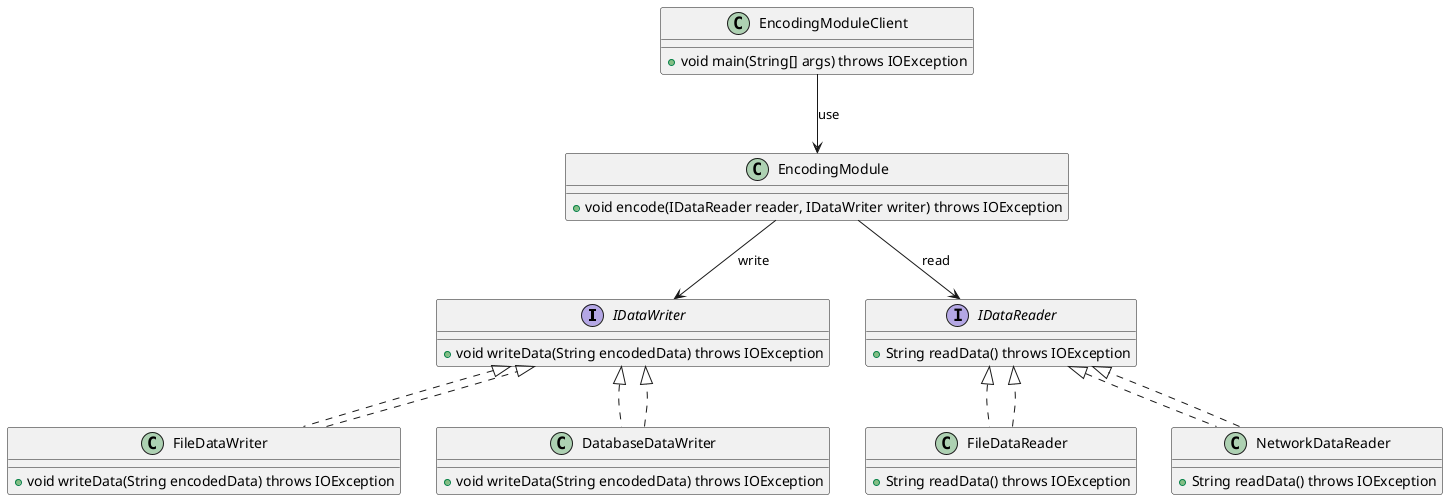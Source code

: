 @startuml

    
    interface IDataWriter {
        + void writeData(String encodedData) throws IOException
    }
    
    interface IDataReader {
        + String readData() throws IOException
    }

    class FileDataReader implements IDataReader {
        + String readData() throws IOException
    }
    
    class FileDataWriter implements IDataWriter {
        + void writeData(String encodedData) throws IOException
    }

    class NetworkDataReader implements IDataReader {
        + String readData() throws IOException
    }

    class DatabaseDataWriter implements IDataWriter {
        + void writeData(String encodedData) throws IOException
    }
    
    class EncodingModule {
        + void encode(IDataReader reader, IDataWriter writer) throws IOException
    }

    class EncodingModuleClient {
        + void main(String[] args) throws IOException
    }



EncodingModuleClient --> EncodingModule : "use"
EncodingModule --> IDataReader : "read"
EncodingModule --> IDataWriter : "write"
FileDataReader ..|> IDataReader
FileDataWriter ..|> IDataWriter
NetworkDataReader ..|> IDataReader
DatabaseDataWriter ..|> IDataWriter

@enduml
